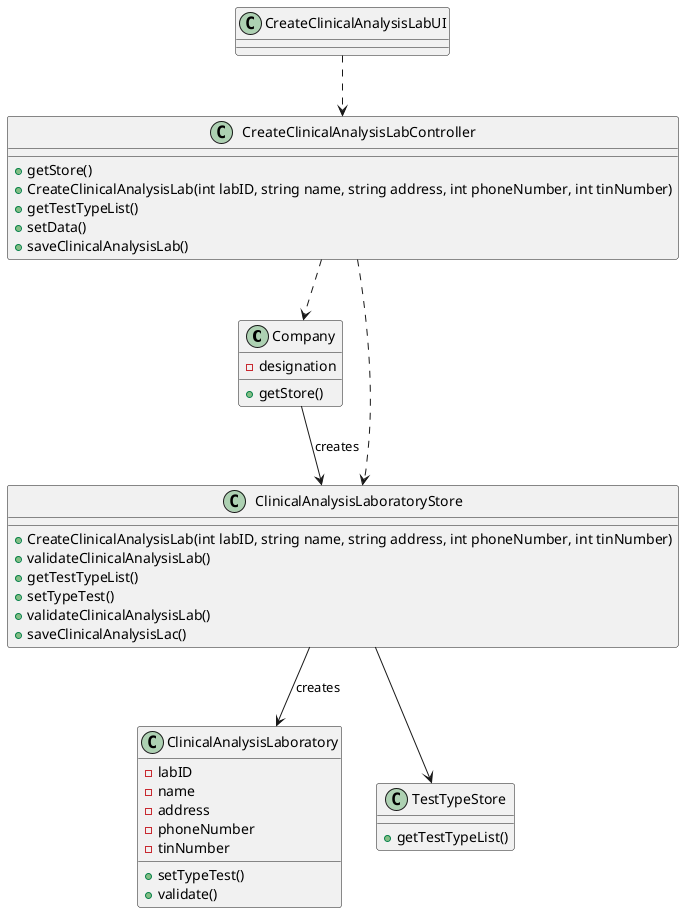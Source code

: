 @startuml

class Company
{
  - designation
  + getStore()
}

class CreateClinicalAnalysisLabUI {
}

class CreateClinicalAnalysisLabController {
    + getStore()
    + CreateClinicalAnalysisLab(int labID, string name, string address, int phoneNumber, int tinNumber)
    + getTestTypeList()
    + setData()
    + saveClinicalAnalysisLab()
}

class ClinicalAnalysisLaboratory{
    - labID
    - name
    - address
    - phoneNumber
    - tinNumber
    + setTypeTest()
    + validate()
}

class ClinicalAnalysisLaboratoryStore{
    + CreateClinicalAnalysisLab(int labID, string name, string address, int phoneNumber, int tinNumber)
    + validateClinicalAnalysisLab()
    + getTestTypeList()
    + setTypeTest()
    + validateClinicalAnalysisLab()
    + saveClinicalAnalysisLac()
}

class TestTypeStore{
    + getTestTypeList()
}

CreateClinicalAnalysisLabUI ..> CreateClinicalAnalysisLabController
CreateClinicalAnalysisLabController ..> Company
CreateClinicalAnalysisLabController ..> ClinicalAnalysisLaboratoryStore
Company --> ClinicalAnalysisLaboratoryStore: creates
ClinicalAnalysisLaboratoryStore --> ClinicalAnalysisLaboratory: creates
ClinicalAnalysisLaboratoryStore --> TestTypeStore

@enduml